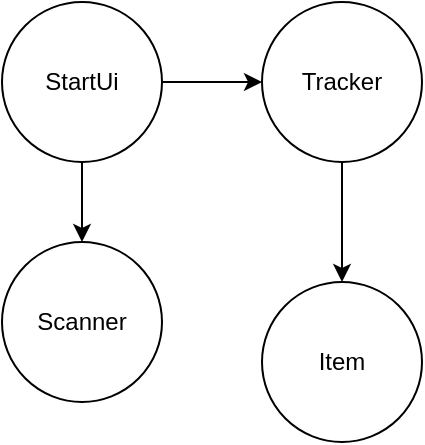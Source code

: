 <mxfile version="17.4.0" type="github">
  <diagram id="iZuGyUjM-qg6Kd5wINJF" name="Page-1">
    <mxGraphModel dx="782" dy="706" grid="1" gridSize="10" guides="1" tooltips="1" connect="1" arrows="1" fold="1" page="1" pageScale="1" pageWidth="827" pageHeight="1169" math="0" shadow="0">
      <root>
        <mxCell id="0" />
        <mxCell id="1" parent="0" />
        <mxCell id="xK4WSjQdGqLs2Fdomcl9-1" value="Item" style="ellipse;whiteSpace=wrap;html=1;aspect=fixed;" vertex="1" parent="1">
          <mxGeometry x="360" y="320" width="80" height="80" as="geometry" />
        </mxCell>
        <mxCell id="xK4WSjQdGqLs2Fdomcl9-2" value="Scanner" style="ellipse;whiteSpace=wrap;html=1;aspect=fixed;" vertex="1" parent="1">
          <mxGeometry x="230" y="300" width="80" height="80" as="geometry" />
        </mxCell>
        <mxCell id="xK4WSjQdGqLs2Fdomcl9-6" value="" style="edgeStyle=orthogonalEdgeStyle;rounded=0;orthogonalLoop=1;jettySize=auto;html=1;" edge="1" parent="1" source="xK4WSjQdGqLs2Fdomcl9-3" target="xK4WSjQdGqLs2Fdomcl9-4">
          <mxGeometry relative="1" as="geometry" />
        </mxCell>
        <mxCell id="xK4WSjQdGqLs2Fdomcl9-7" value="" style="edgeStyle=orthogonalEdgeStyle;rounded=0;orthogonalLoop=1;jettySize=auto;html=1;" edge="1" parent="1" source="xK4WSjQdGqLs2Fdomcl9-3" target="xK4WSjQdGqLs2Fdomcl9-2">
          <mxGeometry relative="1" as="geometry" />
        </mxCell>
        <mxCell id="xK4WSjQdGqLs2Fdomcl9-3" value="StartUi" style="ellipse;whiteSpace=wrap;html=1;aspect=fixed;" vertex="1" parent="1">
          <mxGeometry x="230" y="180" width="80" height="80" as="geometry" />
        </mxCell>
        <mxCell id="xK4WSjQdGqLs2Fdomcl9-8" value="" style="edgeStyle=orthogonalEdgeStyle;rounded=0;orthogonalLoop=1;jettySize=auto;html=1;" edge="1" parent="1" source="xK4WSjQdGqLs2Fdomcl9-4" target="xK4WSjQdGqLs2Fdomcl9-1">
          <mxGeometry relative="1" as="geometry" />
        </mxCell>
        <mxCell id="xK4WSjQdGqLs2Fdomcl9-4" value="Tracker" style="ellipse;whiteSpace=wrap;html=1;aspect=fixed;" vertex="1" parent="1">
          <mxGeometry x="360" y="180" width="80" height="80" as="geometry" />
        </mxCell>
      </root>
    </mxGraphModel>
  </diagram>
</mxfile>
